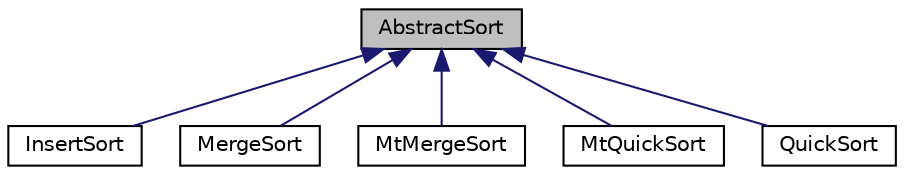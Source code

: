 digraph "AbstractSort"
{
  edge [fontname="Helvetica",fontsize="10",labelfontname="Helvetica",labelfontsize="10"];
  node [fontname="Helvetica",fontsize="10",shape=record];
  Node0 [label="AbstractSort",height=0.2,width=0.4,color="black", fillcolor="grey75", style="filled", fontcolor="black"];
  Node0 -> Node1 [dir="back",color="midnightblue",fontsize="10",style="solid",fontname="Helvetica"];
  Node1 [label="InsertSort",height=0.2,width=0.4,color="black", fillcolor="white", style="filled",URL="$classInsertSort.html"];
  Node0 -> Node2 [dir="back",color="midnightblue",fontsize="10",style="solid",fontname="Helvetica"];
  Node2 [label="MergeSort",height=0.2,width=0.4,color="black", fillcolor="white", style="filled",URL="$classMergeSort.html",tooltip="Simple recursive merge sort algorithm implementation. "];
  Node0 -> Node3 [dir="back",color="midnightblue",fontsize="10",style="solid",fontname="Helvetica"];
  Node3 [label="MtMergeSort",height=0.2,width=0.4,color="black", fillcolor="white", style="filled",URL="$classMtMergeSort.html",tooltip="Multithread merge sort algorithm implementation. "];
  Node0 -> Node4 [dir="back",color="midnightblue",fontsize="10",style="solid",fontname="Helvetica"];
  Node4 [label="MtQuickSort",height=0.2,width=0.4,color="black", fillcolor="white", style="filled",URL="$classMtQuickSort.html",tooltip="Multithread quick sort algorithm implementation. "];
  Node0 -> Node5 [dir="back",color="midnightblue",fontsize="10",style="solid",fontname="Helvetica"];
  Node5 [label="QuickSort",height=0.2,width=0.4,color="black", fillcolor="white", style="filled",URL="$classQuickSort.html",tooltip="Simple recursive quick sort algorithm implementation. "];
}
